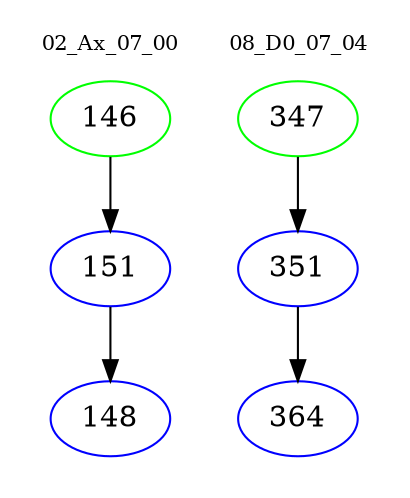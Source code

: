 digraph{
subgraph cluster_0 {
color = white
label = "02_Ax_07_00";
fontsize=10;
T0_146 [label="146", color="green"]
T0_146 -> T0_151 [color="black"]
T0_151 [label="151", color="blue"]
T0_151 -> T0_148 [color="black"]
T0_148 [label="148", color="blue"]
}
subgraph cluster_1 {
color = white
label = "08_D0_07_04";
fontsize=10;
T1_347 [label="347", color="green"]
T1_347 -> T1_351 [color="black"]
T1_351 [label="351", color="blue"]
T1_351 -> T1_364 [color="black"]
T1_364 [label="364", color="blue"]
}
}
